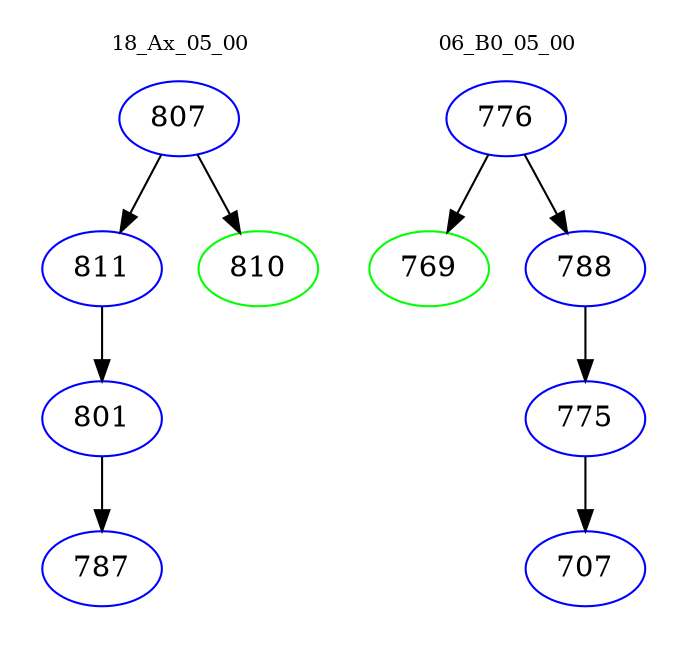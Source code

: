 digraph{
subgraph cluster_0 {
color = white
label = "18_Ax_05_00";
fontsize=10;
T0_807 [label="807", color="blue"]
T0_807 -> T0_811 [color="black"]
T0_811 [label="811", color="blue"]
T0_811 -> T0_801 [color="black"]
T0_801 [label="801", color="blue"]
T0_801 -> T0_787 [color="black"]
T0_787 [label="787", color="blue"]
T0_807 -> T0_810 [color="black"]
T0_810 [label="810", color="green"]
}
subgraph cluster_1 {
color = white
label = "06_B0_05_00";
fontsize=10;
T1_776 [label="776", color="blue"]
T1_776 -> T1_769 [color="black"]
T1_769 [label="769", color="green"]
T1_776 -> T1_788 [color="black"]
T1_788 [label="788", color="blue"]
T1_788 -> T1_775 [color="black"]
T1_775 [label="775", color="blue"]
T1_775 -> T1_707 [color="black"]
T1_707 [label="707", color="blue"]
}
}
